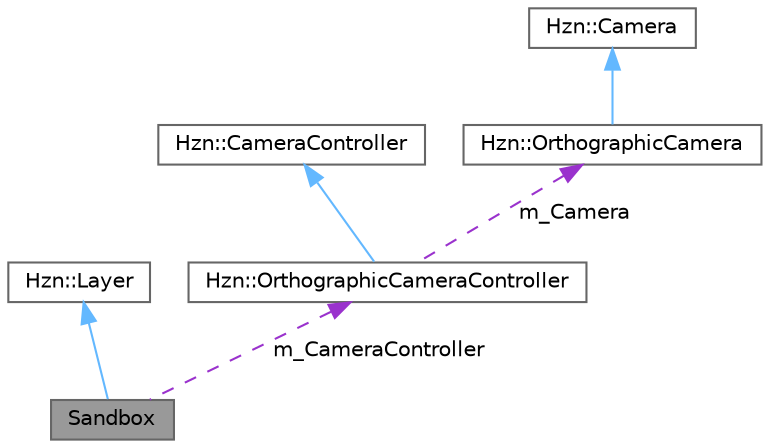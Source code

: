digraph "Sandbox"
{
 // LATEX_PDF_SIZE
  bgcolor="transparent";
  edge [fontname=Helvetica,fontsize=10,labelfontname=Helvetica,labelfontsize=10];
  node [fontname=Helvetica,fontsize=10,shape=box,height=0.2,width=0.4];
  Node1 [label="Sandbox",height=0.2,width=0.4,color="gray40", fillcolor="grey60", style="filled", fontcolor="black",tooltip=" "];
  Node2 -> Node1 [dir="back",color="steelblue1",style="solid"];
  Node2 [label="Hzn::Layer",height=0.2,width=0.4,color="gray40", fillcolor="white", style="filled",URL="$class_hzn_1_1_layer.html",tooltip="Layer"];
  Node3 -> Node1 [dir="back",color="darkorchid3",style="dashed",label=" m_CameraController" ];
  Node3 [label="Hzn::OrthographicCameraController",height=0.2,width=0.4,color="gray40", fillcolor="white", style="filled",URL="$class_hzn_1_1_orthographic_camera_controller.html",tooltip=" "];
  Node4 -> Node3 [dir="back",color="steelblue1",style="solid"];
  Node4 [label="Hzn::CameraController",height=0.2,width=0.4,color="gray40", fillcolor="white", style="filled",URL="$class_hzn_1_1_camera_controller.html",tooltip="Provides a controller for camera, just to implement camera."];
  Node5 -> Node3 [dir="back",color="darkorchid3",style="dashed",label=" m_Camera" ];
  Node5 [label="Hzn::OrthographicCamera",height=0.2,width=0.4,color="gray40", fillcolor="white", style="filled",URL="$class_hzn_1_1_orthographic_camera.html",tooltip="Represents an Orthographic Camera, (Usually used as a 2D camera)."];
  Node6 -> Node5 [dir="back",color="steelblue1",style="solid"];
  Node6 [label="Hzn::Camera",height=0.2,width=0.4,color="gray40", fillcolor="white", style="filled",URL="$class_hzn_1_1_camera.html",tooltip=" "];
}
